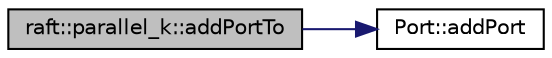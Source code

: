 digraph "raft::parallel_k::addPortTo"
{
 // INTERACTIVE_SVG=YES
  bgcolor="transparent";
  edge [fontname="Helvetica",fontsize="10",labelfontname="Helvetica",labelfontsize="10"];
  node [fontname="Helvetica",fontsize="10",shape=record];
  rankdir="LR";
  Node1 [label="raft::parallel_k::addPortTo",height=0.2,width=0.4,color="black", fillcolor="grey75", style="filled", fontcolor="black"];
  Node1 -> Node2 [color="midnightblue",fontsize="10",style="solid",fontname="Helvetica"];
  Node2 [label="Port::addPort",height=0.2,width=0.4,color="black",URL="$class_port.html#aeb1c43cc7563ce977ba0bc7b581d2e75"];
}

